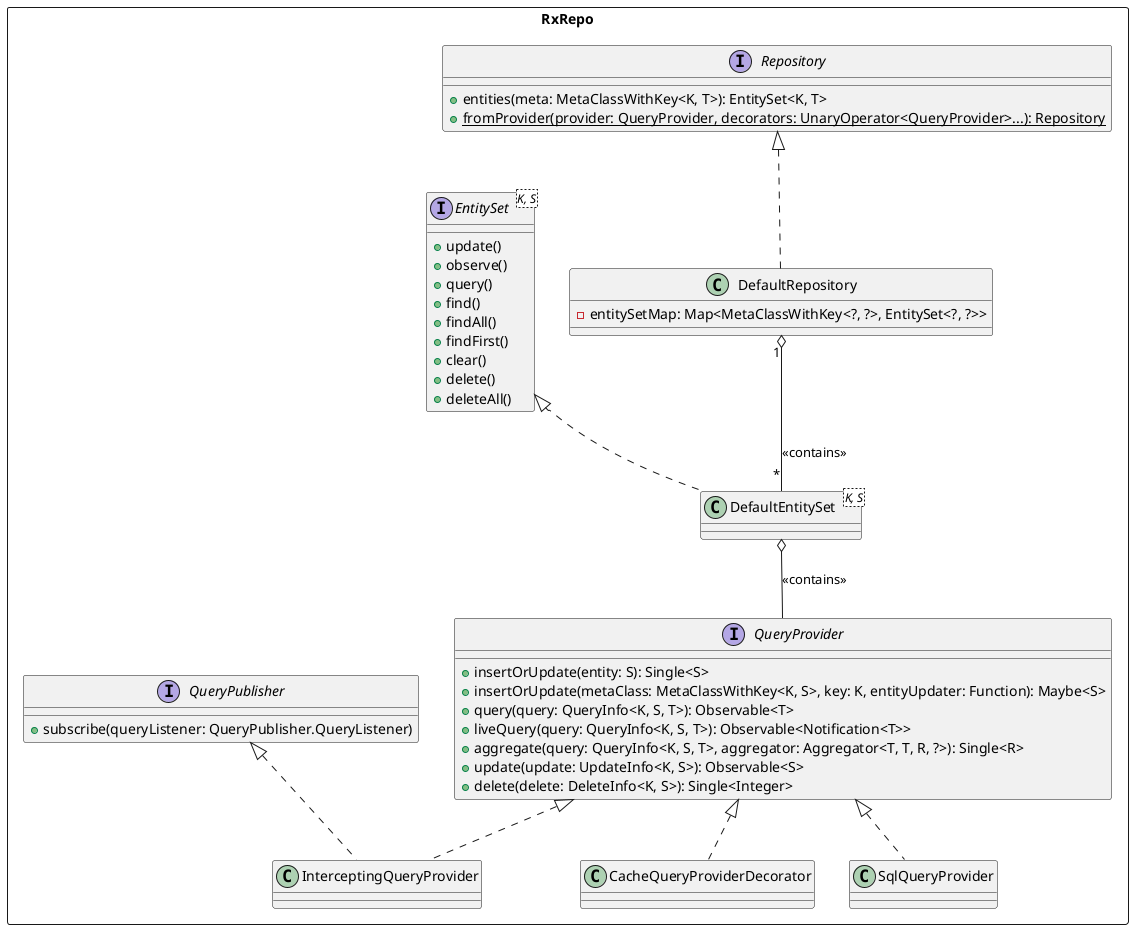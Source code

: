 @startuml

rectangle RxRepo {

  interface Repository {
    +entities(meta: MetaClassWithKey<K, T>): EntitySet<K, T>
    +{static}fromProvider(provider: QueryProvider, decorators: UnaryOperator<QueryProvider>...): Repository
  }
  class DefaultRepository implements Repository {
    -entitySetMap: Map<MetaClassWithKey<?, ?>, EntitySet<?, ?>>
  }

  interface EntitySet<K, S> {
    +update()
    +observe()
    +query()
    +find()
    +findAll()
    +findFirst()
    +clear()
    +delete()
    +deleteAll()
  }
  class DefaultEntitySet<K, S> implements EntitySet

  interface QueryProvider {
    +insertOrUpdate(entity: S): Single<S>
    +insertOrUpdate(metaClass: MetaClassWithKey<K, S>, key: K, entityUpdater: Function): Maybe<S>
    +query(query: QueryInfo<K, S, T>): Observable<T>
    +liveQuery(query: QueryInfo<K, S, T>): Observable<Notification<T>>
    +aggregate(query: QueryInfo<K, S, T>, aggregator: Aggregator<T, T, R, ?>): Single<R>
    +update(update: UpdateInfo<K, S>): Observable<S>
    +delete(delete: DeleteInfo<K, S>): Single<Integer>
  }
  interface QueryPublisher {
    +subscribe(queryListener: QueryPublisher.QueryListener)
  }
  class SqlQueryProvider implements QueryProvider
  class CacheQueryProviderDecorator implements QueryProvider
  class InterceptingQueryProvider implements QueryProvider, QueryPublisher
}

DefaultRepository "1" o-- "*" DefaultEntitySet: <<contains>>
DefaultEntitySet o-- QueryProvider: <<contains>>

@enduml
